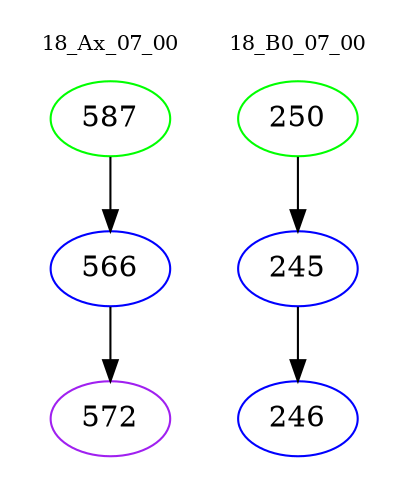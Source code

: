 digraph{
subgraph cluster_0 {
color = white
label = "18_Ax_07_00";
fontsize=10;
T0_587 [label="587", color="green"]
T0_587 -> T0_566 [color="black"]
T0_566 [label="566", color="blue"]
T0_566 -> T0_572 [color="black"]
T0_572 [label="572", color="purple"]
}
subgraph cluster_1 {
color = white
label = "18_B0_07_00";
fontsize=10;
T1_250 [label="250", color="green"]
T1_250 -> T1_245 [color="black"]
T1_245 [label="245", color="blue"]
T1_245 -> T1_246 [color="black"]
T1_246 [label="246", color="blue"]
}
}
